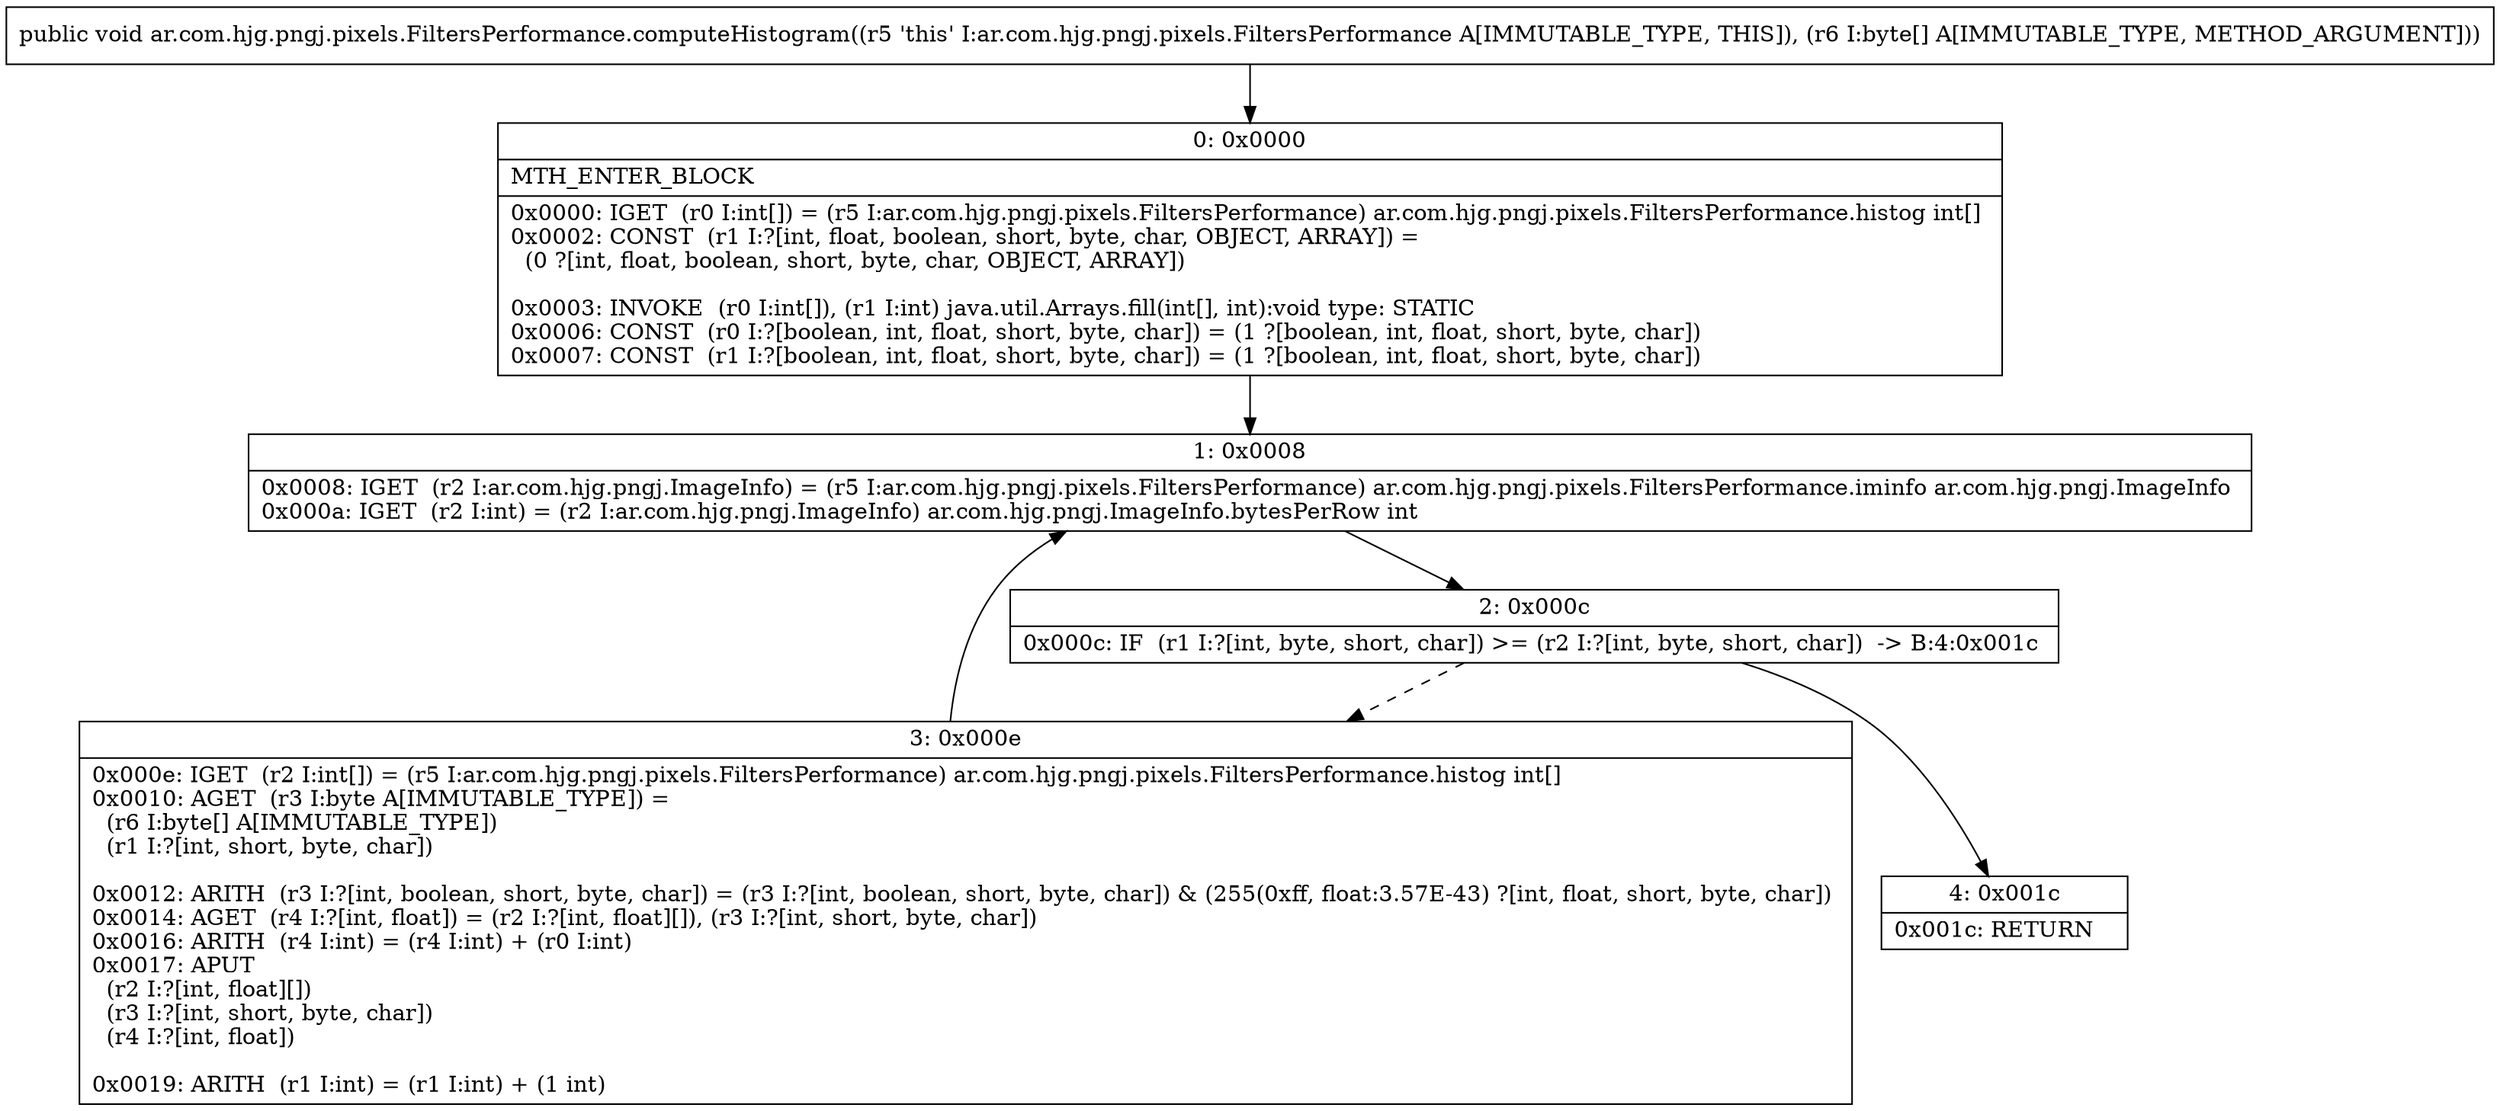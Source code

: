 digraph "CFG forar.com.hjg.pngj.pixels.FiltersPerformance.computeHistogram([B)V" {
Node_0 [shape=record,label="{0\:\ 0x0000|MTH_ENTER_BLOCK\l|0x0000: IGET  (r0 I:int[]) = (r5 I:ar.com.hjg.pngj.pixels.FiltersPerformance) ar.com.hjg.pngj.pixels.FiltersPerformance.histog int[] \l0x0002: CONST  (r1 I:?[int, float, boolean, short, byte, char, OBJECT, ARRAY]) = \l  (0 ?[int, float, boolean, short, byte, char, OBJECT, ARRAY])\l \l0x0003: INVOKE  (r0 I:int[]), (r1 I:int) java.util.Arrays.fill(int[], int):void type: STATIC \l0x0006: CONST  (r0 I:?[boolean, int, float, short, byte, char]) = (1 ?[boolean, int, float, short, byte, char]) \l0x0007: CONST  (r1 I:?[boolean, int, float, short, byte, char]) = (1 ?[boolean, int, float, short, byte, char]) \l}"];
Node_1 [shape=record,label="{1\:\ 0x0008|0x0008: IGET  (r2 I:ar.com.hjg.pngj.ImageInfo) = (r5 I:ar.com.hjg.pngj.pixels.FiltersPerformance) ar.com.hjg.pngj.pixels.FiltersPerformance.iminfo ar.com.hjg.pngj.ImageInfo \l0x000a: IGET  (r2 I:int) = (r2 I:ar.com.hjg.pngj.ImageInfo) ar.com.hjg.pngj.ImageInfo.bytesPerRow int \l}"];
Node_2 [shape=record,label="{2\:\ 0x000c|0x000c: IF  (r1 I:?[int, byte, short, char]) \>= (r2 I:?[int, byte, short, char])  \-\> B:4:0x001c \l}"];
Node_3 [shape=record,label="{3\:\ 0x000e|0x000e: IGET  (r2 I:int[]) = (r5 I:ar.com.hjg.pngj.pixels.FiltersPerformance) ar.com.hjg.pngj.pixels.FiltersPerformance.histog int[] \l0x0010: AGET  (r3 I:byte A[IMMUTABLE_TYPE]) = \l  (r6 I:byte[] A[IMMUTABLE_TYPE])\l  (r1 I:?[int, short, byte, char])\l \l0x0012: ARITH  (r3 I:?[int, boolean, short, byte, char]) = (r3 I:?[int, boolean, short, byte, char]) & (255(0xff, float:3.57E\-43) ?[int, float, short, byte, char]) \l0x0014: AGET  (r4 I:?[int, float]) = (r2 I:?[int, float][]), (r3 I:?[int, short, byte, char]) \l0x0016: ARITH  (r4 I:int) = (r4 I:int) + (r0 I:int) \l0x0017: APUT  \l  (r2 I:?[int, float][])\l  (r3 I:?[int, short, byte, char])\l  (r4 I:?[int, float])\l \l0x0019: ARITH  (r1 I:int) = (r1 I:int) + (1 int) \l}"];
Node_4 [shape=record,label="{4\:\ 0x001c|0x001c: RETURN   \l}"];
MethodNode[shape=record,label="{public void ar.com.hjg.pngj.pixels.FiltersPerformance.computeHistogram((r5 'this' I:ar.com.hjg.pngj.pixels.FiltersPerformance A[IMMUTABLE_TYPE, THIS]), (r6 I:byte[] A[IMMUTABLE_TYPE, METHOD_ARGUMENT])) }"];
MethodNode -> Node_0;
Node_0 -> Node_1;
Node_1 -> Node_2;
Node_2 -> Node_3[style=dashed];
Node_2 -> Node_4;
Node_3 -> Node_1;
}

